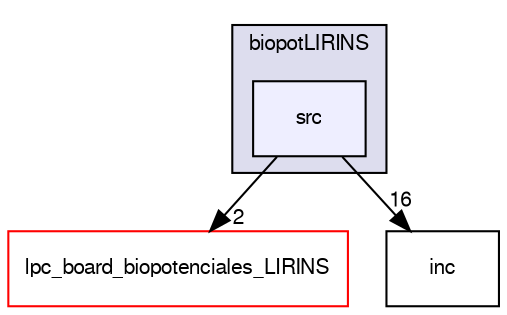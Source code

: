 digraph "src" {
  compound=true
  node [ fontsize="10", fontname="FreeSans"];
  edge [ labelfontsize="10", labelfontname="FreeSans"];
  subgraph clusterdir_4f25b6c743728aaf1583ef05431f1024 {
    graph [ bgcolor="#ddddee", pencolor="black", label="biopotLIRINS" fontname="FreeSans", fontsize="10", URL="dir_4f25b6c743728aaf1583ef05431f1024.html"]
  dir_d597c7465ec8fb3d9b67e1d9249d3304 [shape=box, label="src", style="filled", fillcolor="#eeeeff", pencolor="black", URL="dir_d597c7465ec8fb3d9b67e1d9249d3304.html"];
  }
  dir_1973f8af722dc424d77ffc4be4e1bb39 [shape=box label="lpc_board_biopotenciales_LIRINS" fillcolor="white" style="filled" color="red" URL="dir_1973f8af722dc424d77ffc4be4e1bb39.html"];
  dir_9e8a937057c080d24cdc4052568cef69 [shape=box label="inc" URL="dir_9e8a937057c080d24cdc4052568cef69.html"];
  dir_d597c7465ec8fb3d9b67e1d9249d3304->dir_1973f8af722dc424d77ffc4be4e1bb39 [headlabel="2", labeldistance=1.5 headhref="dir_000001_000002.html"];
  dir_d597c7465ec8fb3d9b67e1d9249d3304->dir_9e8a937057c080d24cdc4052568cef69 [headlabel="16", labeldistance=1.5 headhref="dir_000001_000005.html"];
}
